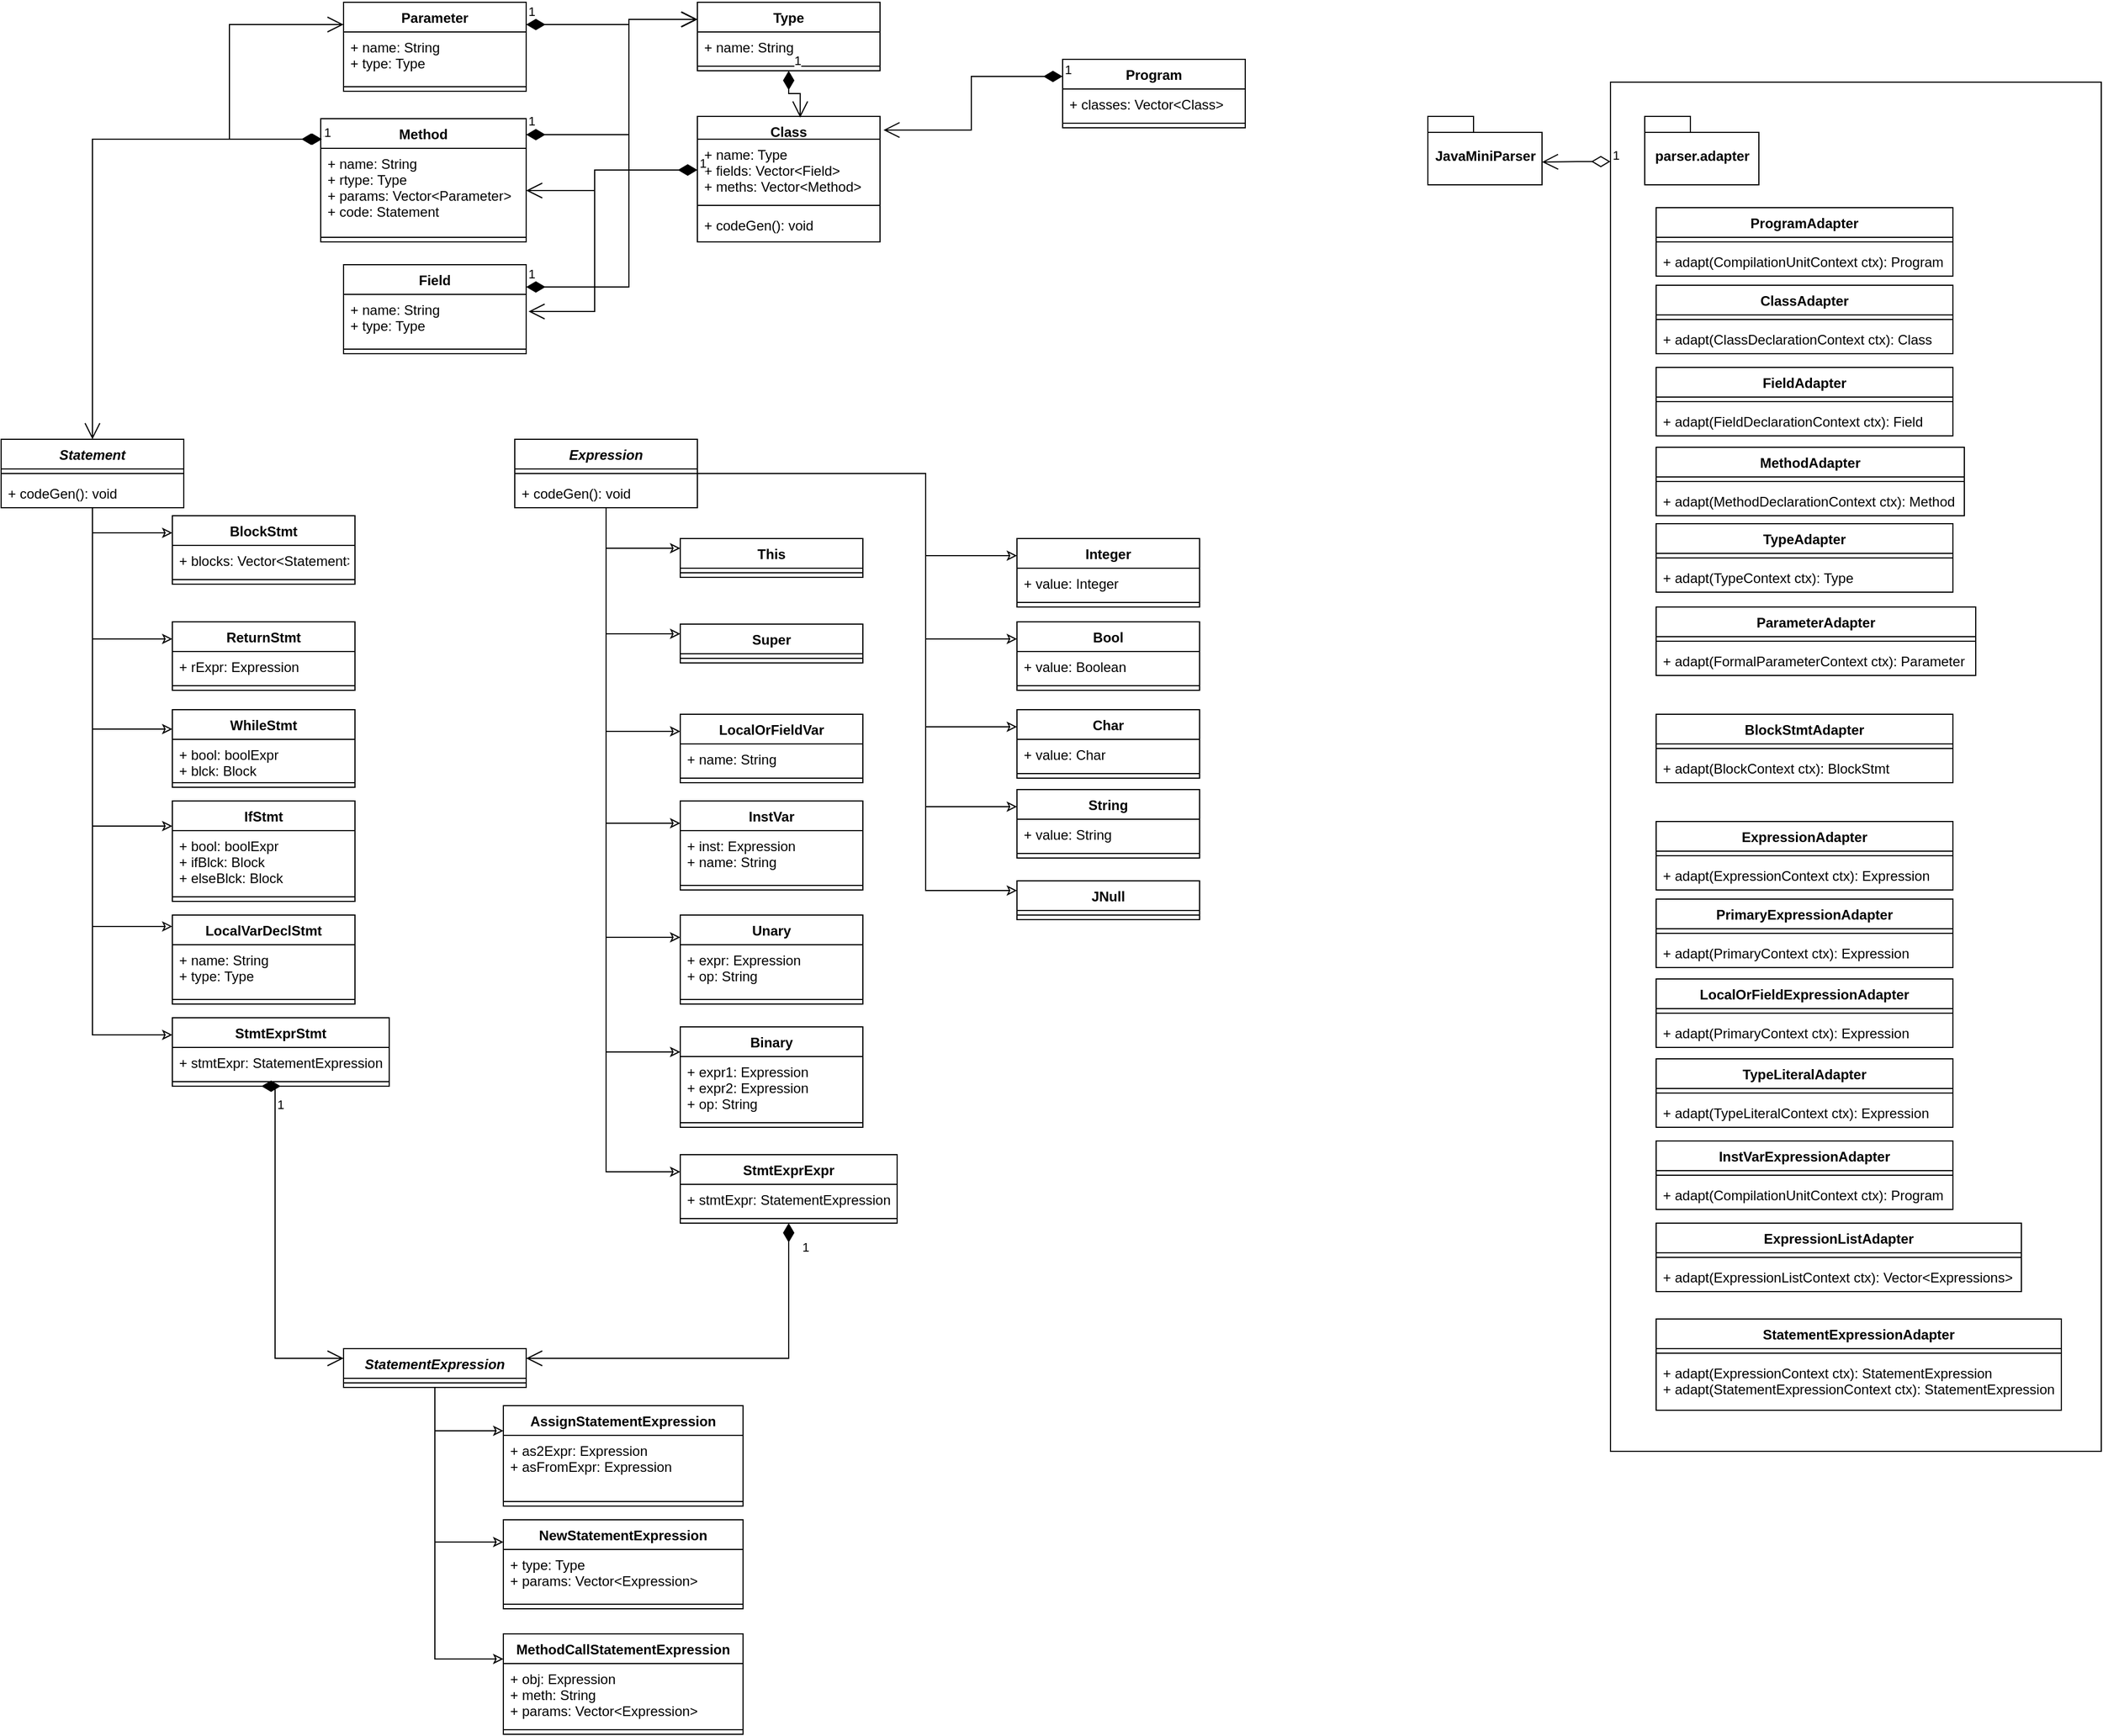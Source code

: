 <mxfile version="20.7.4" type="device"><diagram id="C5RBs43oDa-KdzZeNtuy" name="Page-1"><mxGraphModel dx="2049" dy="1206" grid="1" gridSize="10" guides="1" tooltips="1" connect="1" arrows="1" fold="1" page="1" pageScale="1" pageWidth="1654" pageHeight="2336" math="0" shadow="0"><root><mxCell id="WIyWlLk6GJQsqaUBKTNV-0"/><mxCell id="WIyWlLk6GJQsqaUBKTNV-1" parent="WIyWlLk6GJQsqaUBKTNV-0"/><mxCell id="Y8OMOmDXyRQ8DpYTq-QE-0" value="Class" style="swimlane;fontStyle=1;align=center;verticalAlign=top;childLayout=stackLayout;horizontal=1;startSize=20;horizontalStack=0;resizeParent=1;resizeParentMax=0;resizeLast=0;collapsible=1;marginBottom=0;" parent="WIyWlLk6GJQsqaUBKTNV-1" vertex="1"><mxGeometry x="640" y="210" width="160" height="110" as="geometry"><mxRectangle x="330" y="390" width="70" height="30" as="alternateBounds"/></mxGeometry></mxCell><mxCell id="Y8OMOmDXyRQ8DpYTq-QE-1" value="+ name: Type&#10;+ fields: Vector&lt;Field&gt;&#10;+ meths: Vector&lt;Method&gt;" style="text;strokeColor=none;fillColor=none;align=left;verticalAlign=top;spacingLeft=4;spacingRight=4;overflow=hidden;rotatable=0;points=[[0,0.5],[1,0.5]];portConstraint=eastwest;" parent="Y8OMOmDXyRQ8DpYTq-QE-0" vertex="1"><mxGeometry y="20" width="160" height="54" as="geometry"/></mxCell><mxCell id="Y8OMOmDXyRQ8DpYTq-QE-2" value="" style="line;strokeWidth=1;fillColor=none;align=left;verticalAlign=middle;spacingTop=-1;spacingLeft=3;spacingRight=3;rotatable=0;labelPosition=right;points=[];portConstraint=eastwest;strokeColor=inherit;" parent="Y8OMOmDXyRQ8DpYTq-QE-0" vertex="1"><mxGeometry y="74" width="160" height="8" as="geometry"/></mxCell><mxCell id="Y8OMOmDXyRQ8DpYTq-QE-3" value="+ codeGen(): void" style="text;strokeColor=none;fillColor=none;align=left;verticalAlign=top;spacingLeft=4;spacingRight=4;overflow=hidden;rotatable=0;points=[[0,0.5],[1,0.5]];portConstraint=eastwest;" parent="Y8OMOmDXyRQ8DpYTq-QE-0" vertex="1"><mxGeometry y="82" width="160" height="28" as="geometry"/></mxCell><mxCell id="Y8OMOmDXyRQ8DpYTq-QE-4" value="Field" style="swimlane;fontStyle=1;align=center;verticalAlign=top;childLayout=stackLayout;horizontal=1;startSize=26;horizontalStack=0;resizeParent=1;resizeParentMax=0;resizeLast=0;collapsible=1;marginBottom=0;" parent="WIyWlLk6GJQsqaUBKTNV-1" vertex="1"><mxGeometry x="330" y="340" width="160" height="78" as="geometry"/></mxCell><mxCell id="Y8OMOmDXyRQ8DpYTq-QE-5" value="+ name: String&#10;+ type: Type" style="text;strokeColor=none;fillColor=none;align=left;verticalAlign=top;spacingLeft=4;spacingRight=4;overflow=hidden;rotatable=0;points=[[0,0.5],[1,0.5]];portConstraint=eastwest;" parent="Y8OMOmDXyRQ8DpYTq-QE-4" vertex="1"><mxGeometry y="26" width="160" height="44" as="geometry"/></mxCell><mxCell id="Y8OMOmDXyRQ8DpYTq-QE-6" value="" style="line;strokeWidth=1;fillColor=none;align=left;verticalAlign=middle;spacingTop=-1;spacingLeft=3;spacingRight=3;rotatable=0;labelPosition=right;points=[];portConstraint=eastwest;strokeColor=inherit;" parent="Y8OMOmDXyRQ8DpYTq-QE-4" vertex="1"><mxGeometry y="70" width="160" height="8" as="geometry"/></mxCell><mxCell id="Y8OMOmDXyRQ8DpYTq-QE-8" value="Method" style="swimlane;fontStyle=1;align=center;verticalAlign=top;childLayout=stackLayout;horizontal=1;startSize=26;horizontalStack=0;resizeParent=1;resizeParentMax=0;resizeLast=0;collapsible=1;marginBottom=0;" parent="WIyWlLk6GJQsqaUBKTNV-1" vertex="1"><mxGeometry x="310" y="212" width="180" height="108" as="geometry"/></mxCell><mxCell id="Y8OMOmDXyRQ8DpYTq-QE-9" value="+ name: String&#10;+ rtype: Type&#10;+ params: Vector&lt;Parameter&gt;&#10;+ code: Statement" style="text;strokeColor=none;fillColor=none;align=left;verticalAlign=top;spacingLeft=4;spacingRight=4;overflow=hidden;rotatable=0;points=[[0,0.5],[1,0.5]];portConstraint=eastwest;" parent="Y8OMOmDXyRQ8DpYTq-QE-8" vertex="1"><mxGeometry y="26" width="180" height="74" as="geometry"/></mxCell><mxCell id="Y8OMOmDXyRQ8DpYTq-QE-10" value="" style="line;strokeWidth=1;fillColor=none;align=left;verticalAlign=middle;spacingTop=-1;spacingLeft=3;spacingRight=3;rotatable=0;labelPosition=right;points=[];portConstraint=eastwest;strokeColor=inherit;" parent="Y8OMOmDXyRQ8DpYTq-QE-8" vertex="1"><mxGeometry y="100" width="180" height="8" as="geometry"/></mxCell><mxCell id="Y8OMOmDXyRQ8DpYTq-QE-12" value="Type" style="swimlane;fontStyle=1;align=center;verticalAlign=top;childLayout=stackLayout;horizontal=1;startSize=26;horizontalStack=0;resizeParent=1;resizeParentMax=0;resizeLast=0;collapsible=1;marginBottom=0;" parent="WIyWlLk6GJQsqaUBKTNV-1" vertex="1"><mxGeometry x="640" y="110" width="160" height="60" as="geometry"/></mxCell><mxCell id="Y8OMOmDXyRQ8DpYTq-QE-13" value="+ name: String" style="text;strokeColor=none;fillColor=none;align=left;verticalAlign=top;spacingLeft=4;spacingRight=4;overflow=hidden;rotatable=0;points=[[0,0.5],[1,0.5]];portConstraint=eastwest;" parent="Y8OMOmDXyRQ8DpYTq-QE-12" vertex="1"><mxGeometry y="26" width="160" height="26" as="geometry"/></mxCell><mxCell id="Y8OMOmDXyRQ8DpYTq-QE-14" value="" style="line;strokeWidth=1;fillColor=none;align=left;verticalAlign=middle;spacingTop=-1;spacingLeft=3;spacingRight=3;rotatable=0;labelPosition=right;points=[];portConstraint=eastwest;strokeColor=inherit;" parent="Y8OMOmDXyRQ8DpYTq-QE-12" vertex="1"><mxGeometry y="52" width="160" height="8" as="geometry"/></mxCell><mxCell id="Y8OMOmDXyRQ8DpYTq-QE-126" style="edgeStyle=orthogonalEdgeStyle;rounded=0;orthogonalLoop=1;jettySize=auto;html=1;entryX=0;entryY=0.25;entryDx=0;entryDy=0;endFill=0;" parent="WIyWlLk6GJQsqaUBKTNV-1" source="Y8OMOmDXyRQ8DpYTq-QE-16" target="Y8OMOmDXyRQ8DpYTq-QE-57" edge="1"><mxGeometry relative="1" as="geometry"/></mxCell><mxCell id="Y8OMOmDXyRQ8DpYTq-QE-127" style="edgeStyle=orthogonalEdgeStyle;rounded=0;orthogonalLoop=1;jettySize=auto;html=1;entryX=0;entryY=0.25;entryDx=0;entryDy=0;endFill=0;" parent="WIyWlLk6GJQsqaUBKTNV-1" source="Y8OMOmDXyRQ8DpYTq-QE-16" target="Y8OMOmDXyRQ8DpYTq-QE-60" edge="1"><mxGeometry relative="1" as="geometry"/></mxCell><mxCell id="Y8OMOmDXyRQ8DpYTq-QE-128" style="edgeStyle=orthogonalEdgeStyle;rounded=0;orthogonalLoop=1;jettySize=auto;html=1;entryX=0;entryY=0.25;entryDx=0;entryDy=0;endFill=0;" parent="WIyWlLk6GJQsqaUBKTNV-1" source="Y8OMOmDXyRQ8DpYTq-QE-16" target="Y8OMOmDXyRQ8DpYTq-QE-63" edge="1"><mxGeometry relative="1" as="geometry"/></mxCell><mxCell id="Y8OMOmDXyRQ8DpYTq-QE-129" style="edgeStyle=orthogonalEdgeStyle;rounded=0;orthogonalLoop=1;jettySize=auto;html=1;entryX=0;entryY=0.25;entryDx=0;entryDy=0;endFill=0;" parent="WIyWlLk6GJQsqaUBKTNV-1" source="Y8OMOmDXyRQ8DpYTq-QE-16" target="Y8OMOmDXyRQ8DpYTq-QE-73" edge="1"><mxGeometry relative="1" as="geometry"/></mxCell><mxCell id="Y8OMOmDXyRQ8DpYTq-QE-131" style="edgeStyle=orthogonalEdgeStyle;rounded=0;orthogonalLoop=1;jettySize=auto;html=1;entryX=0;entryY=0.25;entryDx=0;entryDy=0;endFill=0;" parent="WIyWlLk6GJQsqaUBKTNV-1" source="Y8OMOmDXyRQ8DpYTq-QE-16" target="Y8OMOmDXyRQ8DpYTq-QE-76" edge="1"><mxGeometry relative="1" as="geometry"/></mxCell><mxCell id="Y8OMOmDXyRQ8DpYTq-QE-132" style="edgeStyle=orthogonalEdgeStyle;rounded=0;orthogonalLoop=1;jettySize=auto;html=1;entryX=0;entryY=0.25;entryDx=0;entryDy=0;endFill=0;" parent="WIyWlLk6GJQsqaUBKTNV-1" source="Y8OMOmDXyRQ8DpYTq-QE-16" target="Y8OMOmDXyRQ8DpYTq-QE-80" edge="1"><mxGeometry relative="1" as="geometry"/></mxCell><mxCell id="Y8OMOmDXyRQ8DpYTq-QE-133" style="edgeStyle=orthogonalEdgeStyle;rounded=0;orthogonalLoop=1;jettySize=auto;html=1;entryX=0;entryY=0.25;entryDx=0;entryDy=0;endFill=0;" parent="WIyWlLk6GJQsqaUBKTNV-1" source="Y8OMOmDXyRQ8DpYTq-QE-16" target="Y8OMOmDXyRQ8DpYTq-QE-107" edge="1"><mxGeometry relative="1" as="geometry"/></mxCell><mxCell id="qZVQOHELTFZFrgJzq4Zi-33" style="edgeStyle=orthogonalEdgeStyle;rounded=0;orthogonalLoop=1;jettySize=auto;html=1;entryX=0;entryY=0.25;entryDx=0;entryDy=0;endFill=0;" parent="WIyWlLk6GJQsqaUBKTNV-1" source="Y8OMOmDXyRQ8DpYTq-QE-16" target="qZVQOHELTFZFrgJzq4Zi-18" edge="1"><mxGeometry x="0.659" y="35" relative="1" as="geometry"><Array as="points"><mxPoint x="840" y="523"/><mxPoint x="840" y="595"/></Array><mxPoint as="offset"/></mxGeometry></mxCell><mxCell id="qZVQOHELTFZFrgJzq4Zi-34" style="edgeStyle=orthogonalEdgeStyle;rounded=0;orthogonalLoop=1;jettySize=auto;html=1;entryX=0;entryY=0.25;entryDx=0;entryDy=0;endFill=0;" parent="WIyWlLk6GJQsqaUBKTNV-1" source="Y8OMOmDXyRQ8DpYTq-QE-16" target="qZVQOHELTFZFrgJzq4Zi-21" edge="1"><mxGeometry relative="1" as="geometry"><Array as="points"><mxPoint x="840" y="523"/><mxPoint x="840" y="668"/></Array></mxGeometry></mxCell><mxCell id="qZVQOHELTFZFrgJzq4Zi-35" style="edgeStyle=orthogonalEdgeStyle;rounded=0;orthogonalLoop=1;jettySize=auto;html=1;entryX=0;entryY=0.25;entryDx=0;entryDy=0;endFill=0;" parent="WIyWlLk6GJQsqaUBKTNV-1" source="Y8OMOmDXyRQ8DpYTq-QE-16" target="qZVQOHELTFZFrgJzq4Zi-24" edge="1"><mxGeometry relative="1" as="geometry"><Array as="points"><mxPoint x="840" y="523"/><mxPoint x="840" y="745"/></Array></mxGeometry></mxCell><mxCell id="qZVQOHELTFZFrgJzq4Zi-36" style="edgeStyle=orthogonalEdgeStyle;rounded=0;orthogonalLoop=1;jettySize=auto;html=1;entryX=0;entryY=0.25;entryDx=0;entryDy=0;endFill=0;" parent="WIyWlLk6GJQsqaUBKTNV-1" source="Y8OMOmDXyRQ8DpYTq-QE-16" target="qZVQOHELTFZFrgJzq4Zi-27" edge="1"><mxGeometry relative="1" as="geometry"><Array as="points"><mxPoint x="840" y="523"/><mxPoint x="840" y="815"/></Array></mxGeometry></mxCell><mxCell id="qZVQOHELTFZFrgJzq4Zi-37" style="edgeStyle=orthogonalEdgeStyle;rounded=0;orthogonalLoop=1;jettySize=auto;html=1;entryX=0;entryY=0.25;entryDx=0;entryDy=0;endFill=0;" parent="WIyWlLk6GJQsqaUBKTNV-1" source="Y8OMOmDXyRQ8DpYTq-QE-16" target="qZVQOHELTFZFrgJzq4Zi-30" edge="1"><mxGeometry relative="1" as="geometry"><Array as="points"><mxPoint x="840" y="523"/><mxPoint x="840" y="889"/></Array></mxGeometry></mxCell><mxCell id="Y8OMOmDXyRQ8DpYTq-QE-16" value="Expression" style="swimlane;fontStyle=3;align=center;verticalAlign=top;childLayout=stackLayout;horizontal=1;startSize=26;horizontalStack=0;resizeParent=1;resizeParentMax=0;resizeLast=0;collapsible=1;marginBottom=0;" parent="WIyWlLk6GJQsqaUBKTNV-1" vertex="1"><mxGeometry x="480" y="493" width="160" height="60" as="geometry"/></mxCell><mxCell id="Y8OMOmDXyRQ8DpYTq-QE-18" value="" style="line;strokeWidth=1;fillColor=none;align=left;verticalAlign=middle;spacingTop=-1;spacingLeft=3;spacingRight=3;rotatable=0;labelPosition=right;points=[];portConstraint=eastwest;strokeColor=inherit;" parent="Y8OMOmDXyRQ8DpYTq-QE-16" vertex="1"><mxGeometry y="26" width="160" height="8" as="geometry"/></mxCell><mxCell id="Y8OMOmDXyRQ8DpYTq-QE-19" value="+ codeGen(): void" style="text;strokeColor=none;fillColor=none;align=left;verticalAlign=top;spacingLeft=4;spacingRight=4;overflow=hidden;rotatable=0;points=[[0,0.5],[1,0.5]];portConstraint=eastwest;fontStyle=0" parent="Y8OMOmDXyRQ8DpYTq-QE-16" vertex="1"><mxGeometry y="34" width="160" height="26" as="geometry"/></mxCell><mxCell id="Y8OMOmDXyRQ8DpYTq-QE-118" style="edgeStyle=orthogonalEdgeStyle;rounded=0;orthogonalLoop=1;jettySize=auto;html=1;entryX=0;entryY=0.25;entryDx=0;entryDy=0;endFill=0;" parent="WIyWlLk6GJQsqaUBKTNV-1" source="Y8OMOmDXyRQ8DpYTq-QE-20" target="Y8OMOmDXyRQ8DpYTq-QE-28" edge="1"><mxGeometry relative="1" as="geometry"/></mxCell><mxCell id="Y8OMOmDXyRQ8DpYTq-QE-119" style="edgeStyle=orthogonalEdgeStyle;rounded=0;orthogonalLoop=1;jettySize=auto;html=1;entryX=0;entryY=0.25;entryDx=0;entryDy=0;endFill=0;" parent="WIyWlLk6GJQsqaUBKTNV-1" source="Y8OMOmDXyRQ8DpYTq-QE-20" target="Y8OMOmDXyRQ8DpYTq-QE-32" edge="1"><mxGeometry relative="1" as="geometry"/></mxCell><mxCell id="Y8OMOmDXyRQ8DpYTq-QE-120" style="edgeStyle=orthogonalEdgeStyle;rounded=0;orthogonalLoop=1;jettySize=auto;html=1;entryX=0;entryY=0.25;entryDx=0;entryDy=0;endFill=0;" parent="WIyWlLk6GJQsqaUBKTNV-1" source="Y8OMOmDXyRQ8DpYTq-QE-20" target="Y8OMOmDXyRQ8DpYTq-QE-36" edge="1"><mxGeometry relative="1" as="geometry"/></mxCell><mxCell id="Y8OMOmDXyRQ8DpYTq-QE-121" style="edgeStyle=orthogonalEdgeStyle;rounded=0;orthogonalLoop=1;jettySize=auto;html=1;entryX=0;entryY=0.25;entryDx=0;entryDy=0;endFill=0;" parent="WIyWlLk6GJQsqaUBKTNV-1" source="Y8OMOmDXyRQ8DpYTq-QE-20" target="Y8OMOmDXyRQ8DpYTq-QE-40" edge="1"><mxGeometry relative="1" as="geometry"/></mxCell><mxCell id="Y8OMOmDXyRQ8DpYTq-QE-124" style="edgeStyle=orthogonalEdgeStyle;rounded=0;orthogonalLoop=1;jettySize=auto;html=1;entryX=0;entryY=0.128;entryDx=0;entryDy=0;entryPerimeter=0;endFill=0;" parent="WIyWlLk6GJQsqaUBKTNV-1" source="Y8OMOmDXyRQ8DpYTq-QE-20" target="Y8OMOmDXyRQ8DpYTq-QE-44" edge="1"><mxGeometry relative="1" as="geometry"/></mxCell><mxCell id="Y8OMOmDXyRQ8DpYTq-QE-125" style="edgeStyle=orthogonalEdgeStyle;rounded=0;orthogonalLoop=1;jettySize=auto;html=1;entryX=0;entryY=0.25;entryDx=0;entryDy=0;endFill=0;" parent="WIyWlLk6GJQsqaUBKTNV-1" source="Y8OMOmDXyRQ8DpYTq-QE-20" target="Y8OMOmDXyRQ8DpYTq-QE-48" edge="1"><mxGeometry relative="1" as="geometry"/></mxCell><mxCell id="Y8OMOmDXyRQ8DpYTq-QE-20" value="Statement" style="swimlane;fontStyle=3;align=center;verticalAlign=top;childLayout=stackLayout;horizontal=1;startSize=26;horizontalStack=0;resizeParent=1;resizeParentMax=0;resizeLast=0;collapsible=1;marginBottom=0;" parent="WIyWlLk6GJQsqaUBKTNV-1" vertex="1"><mxGeometry x="30" y="493" width="160" height="60" as="geometry"/></mxCell><mxCell id="Y8OMOmDXyRQ8DpYTq-QE-22" value="" style="line;strokeWidth=1;fillColor=none;align=left;verticalAlign=middle;spacingTop=-1;spacingLeft=3;spacingRight=3;rotatable=0;labelPosition=right;points=[];portConstraint=eastwest;strokeColor=inherit;" parent="Y8OMOmDXyRQ8DpYTq-QE-20" vertex="1"><mxGeometry y="26" width="160" height="8" as="geometry"/></mxCell><mxCell id="Y8OMOmDXyRQ8DpYTq-QE-23" value="+ codeGen(): void" style="text;strokeColor=none;fillColor=none;align=left;verticalAlign=top;spacingLeft=4;spacingRight=4;overflow=hidden;rotatable=0;points=[[0,0.5],[1,0.5]];portConstraint=eastwest;fontStyle=0" parent="Y8OMOmDXyRQ8DpYTq-QE-20" vertex="1"><mxGeometry y="34" width="160" height="26" as="geometry"/></mxCell><mxCell id="Y8OMOmDXyRQ8DpYTq-QE-28" value="BlockStmt" style="swimlane;fontStyle=1;align=center;verticalAlign=top;childLayout=stackLayout;horizontal=1;startSize=26;horizontalStack=0;resizeParent=1;resizeParentMax=0;resizeLast=0;collapsible=1;marginBottom=0;" parent="WIyWlLk6GJQsqaUBKTNV-1" vertex="1"><mxGeometry x="180" y="560" width="160" height="60" as="geometry"/></mxCell><mxCell id="Y8OMOmDXyRQ8DpYTq-QE-29" value="+ blocks: Vector&lt;Statement&gt;" style="text;strokeColor=none;fillColor=none;align=left;verticalAlign=top;spacingLeft=4;spacingRight=4;overflow=hidden;rotatable=0;points=[[0,0.5],[1,0.5]];portConstraint=eastwest;" parent="Y8OMOmDXyRQ8DpYTq-QE-28" vertex="1"><mxGeometry y="26" width="160" height="26" as="geometry"/></mxCell><mxCell id="Y8OMOmDXyRQ8DpYTq-QE-30" value="" style="line;strokeWidth=1;fillColor=none;align=left;verticalAlign=middle;spacingTop=-1;spacingLeft=3;spacingRight=3;rotatable=0;labelPosition=right;points=[];portConstraint=eastwest;strokeColor=inherit;" parent="Y8OMOmDXyRQ8DpYTq-QE-28" vertex="1"><mxGeometry y="52" width="160" height="8" as="geometry"/></mxCell><mxCell id="Y8OMOmDXyRQ8DpYTq-QE-32" value="ReturnStmt" style="swimlane;fontStyle=1;align=center;verticalAlign=top;childLayout=stackLayout;horizontal=1;startSize=26;horizontalStack=0;resizeParent=1;resizeParentMax=0;resizeLast=0;collapsible=1;marginBottom=0;" parent="WIyWlLk6GJQsqaUBKTNV-1" vertex="1"><mxGeometry x="180" y="653" width="160" height="60" as="geometry"/></mxCell><mxCell id="Y8OMOmDXyRQ8DpYTq-QE-33" value="+ rExpr: Expression" style="text;strokeColor=none;fillColor=none;align=left;verticalAlign=top;spacingLeft=4;spacingRight=4;overflow=hidden;rotatable=0;points=[[0,0.5],[1,0.5]];portConstraint=eastwest;" parent="Y8OMOmDXyRQ8DpYTq-QE-32" vertex="1"><mxGeometry y="26" width="160" height="26" as="geometry"/></mxCell><mxCell id="Y8OMOmDXyRQ8DpYTq-QE-34" value="" style="line;strokeWidth=1;fillColor=none;align=left;verticalAlign=middle;spacingTop=-1;spacingLeft=3;spacingRight=3;rotatable=0;labelPosition=right;points=[];portConstraint=eastwest;strokeColor=inherit;" parent="Y8OMOmDXyRQ8DpYTq-QE-32" vertex="1"><mxGeometry y="52" width="160" height="8" as="geometry"/></mxCell><mxCell id="Y8OMOmDXyRQ8DpYTq-QE-36" value="WhileStmt" style="swimlane;fontStyle=1;align=center;verticalAlign=top;childLayout=stackLayout;horizontal=1;startSize=26;horizontalStack=0;resizeParent=1;resizeParentMax=0;resizeLast=0;collapsible=1;marginBottom=0;" parent="WIyWlLk6GJQsqaUBKTNV-1" vertex="1"><mxGeometry x="180" y="730" width="160" height="68" as="geometry"/></mxCell><mxCell id="Y8OMOmDXyRQ8DpYTq-QE-37" value="+ bool: boolExpr&#10;+ blck: Block" style="text;strokeColor=none;fillColor=none;align=left;verticalAlign=top;spacingLeft=4;spacingRight=4;overflow=hidden;rotatable=0;points=[[0,0.5],[1,0.5]];portConstraint=eastwest;" parent="Y8OMOmDXyRQ8DpYTq-QE-36" vertex="1"><mxGeometry y="26" width="160" height="34" as="geometry"/></mxCell><mxCell id="Y8OMOmDXyRQ8DpYTq-QE-38" value="" style="line;strokeWidth=1;fillColor=none;align=left;verticalAlign=middle;spacingTop=-1;spacingLeft=3;spacingRight=3;rotatable=0;labelPosition=right;points=[];portConstraint=eastwest;strokeColor=inherit;" parent="Y8OMOmDXyRQ8DpYTq-QE-36" vertex="1"><mxGeometry y="60" width="160" height="8" as="geometry"/></mxCell><mxCell id="Y8OMOmDXyRQ8DpYTq-QE-40" value="IfStmt" style="swimlane;fontStyle=1;align=center;verticalAlign=top;childLayout=stackLayout;horizontal=1;startSize=26;horizontalStack=0;resizeParent=1;resizeParentMax=0;resizeLast=0;collapsible=1;marginBottom=0;" parent="WIyWlLk6GJQsqaUBKTNV-1" vertex="1"><mxGeometry x="180" y="810" width="160" height="88" as="geometry"/></mxCell><mxCell id="Y8OMOmDXyRQ8DpYTq-QE-41" value="+ bool: boolExpr&#10;+ ifBlck: Block&#10;+ elseBlck: Block" style="text;strokeColor=none;fillColor=none;align=left;verticalAlign=top;spacingLeft=4;spacingRight=4;overflow=hidden;rotatable=0;points=[[0,0.5],[1,0.5]];portConstraint=eastwest;" parent="Y8OMOmDXyRQ8DpYTq-QE-40" vertex="1"><mxGeometry y="26" width="160" height="54" as="geometry"/></mxCell><mxCell id="Y8OMOmDXyRQ8DpYTq-QE-42" value="" style="line;strokeWidth=1;fillColor=none;align=left;verticalAlign=middle;spacingTop=-1;spacingLeft=3;spacingRight=3;rotatable=0;labelPosition=right;points=[];portConstraint=eastwest;strokeColor=inherit;" parent="Y8OMOmDXyRQ8DpYTq-QE-40" vertex="1"><mxGeometry y="80" width="160" height="8" as="geometry"/></mxCell><mxCell id="Y8OMOmDXyRQ8DpYTq-QE-44" value="LocalVarDeclStmt" style="swimlane;fontStyle=1;align=center;verticalAlign=top;childLayout=stackLayout;horizontal=1;startSize=26;horizontalStack=0;resizeParent=1;resizeParentMax=0;resizeLast=0;collapsible=1;marginBottom=0;" parent="WIyWlLk6GJQsqaUBKTNV-1" vertex="1"><mxGeometry x="180" y="910" width="160" height="78" as="geometry"/></mxCell><mxCell id="Y8OMOmDXyRQ8DpYTq-QE-45" value="+ name: String&#10;+ type: Type" style="text;strokeColor=none;fillColor=none;align=left;verticalAlign=top;spacingLeft=4;spacingRight=4;overflow=hidden;rotatable=0;points=[[0,0.5],[1,0.5]];portConstraint=eastwest;" parent="Y8OMOmDXyRQ8DpYTq-QE-44" vertex="1"><mxGeometry y="26" width="160" height="44" as="geometry"/></mxCell><mxCell id="Y8OMOmDXyRQ8DpYTq-QE-46" value="" style="line;strokeWidth=1;fillColor=none;align=left;verticalAlign=middle;spacingTop=-1;spacingLeft=3;spacingRight=3;rotatable=0;labelPosition=right;points=[];portConstraint=eastwest;strokeColor=inherit;" parent="Y8OMOmDXyRQ8DpYTq-QE-44" vertex="1"><mxGeometry y="70" width="160" height="8" as="geometry"/></mxCell><mxCell id="Y8OMOmDXyRQ8DpYTq-QE-48" value="StmtExprStmt" style="swimlane;fontStyle=1;align=center;verticalAlign=top;childLayout=stackLayout;horizontal=1;startSize=26;horizontalStack=0;resizeParent=1;resizeParentMax=0;resizeLast=0;collapsible=1;marginBottom=0;" parent="WIyWlLk6GJQsqaUBKTNV-1" vertex="1"><mxGeometry x="180" y="1000" width="190" height="60" as="geometry"/></mxCell><mxCell id="Y8OMOmDXyRQ8DpYTq-QE-49" value="+ stmtExpr: StatementExpression" style="text;strokeColor=none;fillColor=none;align=left;verticalAlign=top;spacingLeft=4;spacingRight=4;overflow=hidden;rotatable=0;points=[[0,0.5],[1,0.5]];portConstraint=eastwest;" parent="Y8OMOmDXyRQ8DpYTq-QE-48" vertex="1"><mxGeometry y="26" width="190" height="26" as="geometry"/></mxCell><mxCell id="Y8OMOmDXyRQ8DpYTq-QE-50" value="" style="line;strokeWidth=1;fillColor=none;align=left;verticalAlign=middle;spacingTop=-1;spacingLeft=3;spacingRight=3;rotatable=0;labelPosition=right;points=[];portConstraint=eastwest;strokeColor=inherit;" parent="Y8OMOmDXyRQ8DpYTq-QE-48" vertex="1"><mxGeometry y="52" width="190" height="8" as="geometry"/></mxCell><mxCell id="Y8OMOmDXyRQ8DpYTq-QE-57" value="This" style="swimlane;fontStyle=1;align=center;verticalAlign=top;childLayout=stackLayout;horizontal=1;startSize=26;horizontalStack=0;resizeParent=1;resizeParentMax=0;resizeLast=0;collapsible=1;marginBottom=0;" parent="WIyWlLk6GJQsqaUBKTNV-1" vertex="1"><mxGeometry x="625" y="580" width="160" height="34" as="geometry"/></mxCell><mxCell id="Y8OMOmDXyRQ8DpYTq-QE-59" value="" style="line;strokeWidth=1;fillColor=none;align=left;verticalAlign=middle;spacingTop=-1;spacingLeft=3;spacingRight=3;rotatable=0;labelPosition=right;points=[];portConstraint=eastwest;strokeColor=inherit;" parent="Y8OMOmDXyRQ8DpYTq-QE-57" vertex="1"><mxGeometry y="26" width="160" height="8" as="geometry"/></mxCell><mxCell id="Y8OMOmDXyRQ8DpYTq-QE-60" value="Super" style="swimlane;fontStyle=1;align=center;verticalAlign=top;childLayout=stackLayout;horizontal=1;startSize=26;horizontalStack=0;resizeParent=1;resizeParentMax=0;resizeLast=0;collapsible=1;marginBottom=0;" parent="WIyWlLk6GJQsqaUBKTNV-1" vertex="1"><mxGeometry x="625" y="655" width="160" height="34" as="geometry"/></mxCell><mxCell id="Y8OMOmDXyRQ8DpYTq-QE-62" value="" style="line;strokeWidth=1;fillColor=none;align=left;verticalAlign=middle;spacingTop=-1;spacingLeft=3;spacingRight=3;rotatable=0;labelPosition=right;points=[];portConstraint=eastwest;strokeColor=inherit;" parent="Y8OMOmDXyRQ8DpYTq-QE-60" vertex="1"><mxGeometry y="26" width="160" height="8" as="geometry"/></mxCell><mxCell id="Y8OMOmDXyRQ8DpYTq-QE-63" value="LocalOrFieldVar" style="swimlane;fontStyle=1;align=center;verticalAlign=top;childLayout=stackLayout;horizontal=1;startSize=26;horizontalStack=0;resizeParent=1;resizeParentMax=0;resizeLast=0;collapsible=1;marginBottom=0;" parent="WIyWlLk6GJQsqaUBKTNV-1" vertex="1"><mxGeometry x="625" y="734" width="160" height="60" as="geometry"/></mxCell><mxCell id="Y8OMOmDXyRQ8DpYTq-QE-64" value="+ name: String" style="text;strokeColor=none;fillColor=none;align=left;verticalAlign=top;spacingLeft=4;spacingRight=4;overflow=hidden;rotatable=0;points=[[0,0.5],[1,0.5]];portConstraint=eastwest;" parent="Y8OMOmDXyRQ8DpYTq-QE-63" vertex="1"><mxGeometry y="26" width="160" height="26" as="geometry"/></mxCell><mxCell id="Y8OMOmDXyRQ8DpYTq-QE-65" value="" style="line;strokeWidth=1;fillColor=none;align=left;verticalAlign=middle;spacingTop=-1;spacingLeft=3;spacingRight=3;rotatable=0;labelPosition=right;points=[];portConstraint=eastwest;strokeColor=inherit;" parent="Y8OMOmDXyRQ8DpYTq-QE-63" vertex="1"><mxGeometry y="52" width="160" height="8" as="geometry"/></mxCell><mxCell id="Y8OMOmDXyRQ8DpYTq-QE-73" value="InstVar" style="swimlane;fontStyle=1;align=center;verticalAlign=top;childLayout=stackLayout;horizontal=1;startSize=26;horizontalStack=0;resizeParent=1;resizeParentMax=0;resizeLast=0;collapsible=1;marginBottom=0;" parent="WIyWlLk6GJQsqaUBKTNV-1" vertex="1"><mxGeometry x="625" y="810" width="160" height="78" as="geometry"/></mxCell><mxCell id="Y8OMOmDXyRQ8DpYTq-QE-74" value="+ inst: Expression&#10;+ name: String" style="text;strokeColor=none;fillColor=none;align=left;verticalAlign=top;spacingLeft=4;spacingRight=4;overflow=hidden;rotatable=0;points=[[0,0.5],[1,0.5]];portConstraint=eastwest;" parent="Y8OMOmDXyRQ8DpYTq-QE-73" vertex="1"><mxGeometry y="26" width="160" height="44" as="geometry"/></mxCell><mxCell id="Y8OMOmDXyRQ8DpYTq-QE-75" value="" style="line;strokeWidth=1;fillColor=none;align=left;verticalAlign=middle;spacingTop=-1;spacingLeft=3;spacingRight=3;rotatable=0;labelPosition=right;points=[];portConstraint=eastwest;strokeColor=inherit;" parent="Y8OMOmDXyRQ8DpYTq-QE-73" vertex="1"><mxGeometry y="70" width="160" height="8" as="geometry"/></mxCell><mxCell id="Y8OMOmDXyRQ8DpYTq-QE-76" value="Unary" style="swimlane;fontStyle=1;align=center;verticalAlign=top;childLayout=stackLayout;horizontal=1;startSize=26;horizontalStack=0;resizeParent=1;resizeParentMax=0;resizeLast=0;collapsible=1;marginBottom=0;" parent="WIyWlLk6GJQsqaUBKTNV-1" vertex="1"><mxGeometry x="625" y="910" width="160" height="78" as="geometry"/></mxCell><mxCell id="Y8OMOmDXyRQ8DpYTq-QE-77" value="+ expr: Expression&#10;+ op: String" style="text;strokeColor=none;fillColor=none;align=left;verticalAlign=top;spacingLeft=4;spacingRight=4;overflow=hidden;rotatable=0;points=[[0,0.5],[1,0.5]];portConstraint=eastwest;" parent="Y8OMOmDXyRQ8DpYTq-QE-76" vertex="1"><mxGeometry y="26" width="160" height="44" as="geometry"/></mxCell><mxCell id="Y8OMOmDXyRQ8DpYTq-QE-78" value="" style="line;strokeWidth=1;fillColor=none;align=left;verticalAlign=middle;spacingTop=-1;spacingLeft=3;spacingRight=3;rotatable=0;labelPosition=right;points=[];portConstraint=eastwest;strokeColor=inherit;" parent="Y8OMOmDXyRQ8DpYTq-QE-76" vertex="1"><mxGeometry y="70" width="160" height="8" as="geometry"/></mxCell><mxCell id="Y8OMOmDXyRQ8DpYTq-QE-80" value="Binary" style="swimlane;fontStyle=1;align=center;verticalAlign=top;childLayout=stackLayout;horizontal=1;startSize=26;horizontalStack=0;resizeParent=1;resizeParentMax=0;resizeLast=0;collapsible=1;marginBottom=0;" parent="WIyWlLk6GJQsqaUBKTNV-1" vertex="1"><mxGeometry x="625" y="1008" width="160" height="88" as="geometry"/></mxCell><mxCell id="Y8OMOmDXyRQ8DpYTq-QE-81" value="+ expr1: Expression&#10;+ expr2: Expression&#10;+ op: String" style="text;strokeColor=none;fillColor=none;align=left;verticalAlign=top;spacingLeft=4;spacingRight=4;overflow=hidden;rotatable=0;points=[[0,0.5],[1,0.5]];portConstraint=eastwest;" parent="Y8OMOmDXyRQ8DpYTq-QE-80" vertex="1"><mxGeometry y="26" width="160" height="54" as="geometry"/></mxCell><mxCell id="Y8OMOmDXyRQ8DpYTq-QE-82" value="" style="line;strokeWidth=1;fillColor=none;align=left;verticalAlign=middle;spacingTop=-1;spacingLeft=3;spacingRight=3;rotatable=0;labelPosition=right;points=[];portConstraint=eastwest;strokeColor=inherit;" parent="Y8OMOmDXyRQ8DpYTq-QE-80" vertex="1"><mxGeometry y="80" width="160" height="8" as="geometry"/></mxCell><mxCell id="Y8OMOmDXyRQ8DpYTq-QE-137" style="edgeStyle=orthogonalEdgeStyle;rounded=0;orthogonalLoop=1;jettySize=auto;html=1;entryX=0;entryY=0.25;entryDx=0;entryDy=0;endFill=0;" parent="WIyWlLk6GJQsqaUBKTNV-1" source="Y8OMOmDXyRQ8DpYTq-QE-86" target="Y8OMOmDXyRQ8DpYTq-QE-98" edge="1"><mxGeometry relative="1" as="geometry"/></mxCell><mxCell id="Y8OMOmDXyRQ8DpYTq-QE-138" style="edgeStyle=orthogonalEdgeStyle;rounded=0;orthogonalLoop=1;jettySize=auto;html=1;entryX=0;entryY=0.25;entryDx=0;entryDy=0;endFill=0;" parent="WIyWlLk6GJQsqaUBKTNV-1" source="Y8OMOmDXyRQ8DpYTq-QE-86" target="Y8OMOmDXyRQ8DpYTq-QE-101" edge="1"><mxGeometry relative="1" as="geometry"/></mxCell><mxCell id="Y8OMOmDXyRQ8DpYTq-QE-139" style="edgeStyle=orthogonalEdgeStyle;rounded=0;orthogonalLoop=1;jettySize=auto;html=1;entryX=0;entryY=0.25;entryDx=0;entryDy=0;endFill=0;" parent="WIyWlLk6GJQsqaUBKTNV-1" source="Y8OMOmDXyRQ8DpYTq-QE-86" target="Y8OMOmDXyRQ8DpYTq-QE-104" edge="1"><mxGeometry relative="1" as="geometry"/></mxCell><mxCell id="Y8OMOmDXyRQ8DpYTq-QE-86" value="StatementExpression" style="swimlane;fontStyle=3;align=center;verticalAlign=top;childLayout=stackLayout;horizontal=1;startSize=26;horizontalStack=0;resizeParent=1;resizeParentMax=0;resizeLast=0;collapsible=1;marginBottom=0;" parent="WIyWlLk6GJQsqaUBKTNV-1" vertex="1"><mxGeometry x="330" y="1290" width="160" height="34" as="geometry"/></mxCell><mxCell id="Y8OMOmDXyRQ8DpYTq-QE-87" value="" style="line;strokeWidth=1;fillColor=none;align=left;verticalAlign=middle;spacingTop=-1;spacingLeft=3;spacingRight=3;rotatable=0;labelPosition=right;points=[];portConstraint=eastwest;strokeColor=inherit;" parent="Y8OMOmDXyRQ8DpYTq-QE-86" vertex="1"><mxGeometry y="26" width="160" height="8" as="geometry"/></mxCell><mxCell id="Y8OMOmDXyRQ8DpYTq-QE-98" value="AssignStatementExpression" style="swimlane;fontStyle=1;align=center;verticalAlign=top;childLayout=stackLayout;horizontal=1;startSize=26;horizontalStack=0;resizeParent=1;resizeParentMax=0;resizeLast=0;collapsible=1;marginBottom=0;" parent="WIyWlLk6GJQsqaUBKTNV-1" vertex="1"><mxGeometry x="470" y="1340" width="210" height="88" as="geometry"/></mxCell><mxCell id="Y8OMOmDXyRQ8DpYTq-QE-99" value="+ as2Expr: Expression&#10;+ asFromExpr: Expression" style="text;strokeColor=none;fillColor=none;align=left;verticalAlign=top;spacingLeft=4;spacingRight=4;overflow=hidden;rotatable=0;points=[[0,0.5],[1,0.5]];portConstraint=eastwest;" parent="Y8OMOmDXyRQ8DpYTq-QE-98" vertex="1"><mxGeometry y="26" width="210" height="54" as="geometry"/></mxCell><mxCell id="Y8OMOmDXyRQ8DpYTq-QE-100" value="" style="line;strokeWidth=1;fillColor=none;align=left;verticalAlign=middle;spacingTop=-1;spacingLeft=3;spacingRight=3;rotatable=0;labelPosition=right;points=[];portConstraint=eastwest;strokeColor=inherit;" parent="Y8OMOmDXyRQ8DpYTq-QE-98" vertex="1"><mxGeometry y="80" width="210" height="8" as="geometry"/></mxCell><mxCell id="Y8OMOmDXyRQ8DpYTq-QE-101" value="NewStatementExpression" style="swimlane;fontStyle=1;align=center;verticalAlign=top;childLayout=stackLayout;horizontal=1;startSize=26;horizontalStack=0;resizeParent=1;resizeParentMax=0;resizeLast=0;collapsible=1;marginBottom=0;" parent="WIyWlLk6GJQsqaUBKTNV-1" vertex="1"><mxGeometry x="470" y="1440" width="210" height="78" as="geometry"/></mxCell><mxCell id="Y8OMOmDXyRQ8DpYTq-QE-102" value="+ type: Type&#10;+ params: Vector&lt;Expression&gt;" style="text;strokeColor=none;fillColor=none;align=left;verticalAlign=top;spacingLeft=4;spacingRight=4;overflow=hidden;rotatable=0;points=[[0,0.5],[1,0.5]];portConstraint=eastwest;" parent="Y8OMOmDXyRQ8DpYTq-QE-101" vertex="1"><mxGeometry y="26" width="210" height="44" as="geometry"/></mxCell><mxCell id="Y8OMOmDXyRQ8DpYTq-QE-103" value="" style="line;strokeWidth=1;fillColor=none;align=left;verticalAlign=middle;spacingTop=-1;spacingLeft=3;spacingRight=3;rotatable=0;labelPosition=right;points=[];portConstraint=eastwest;strokeColor=inherit;" parent="Y8OMOmDXyRQ8DpYTq-QE-101" vertex="1"><mxGeometry y="70" width="210" height="8" as="geometry"/></mxCell><mxCell id="Y8OMOmDXyRQ8DpYTq-QE-104" value="MethodCallStatementExpression" style="swimlane;fontStyle=1;align=center;verticalAlign=top;childLayout=stackLayout;horizontal=1;startSize=26;horizontalStack=0;resizeParent=1;resizeParentMax=0;resizeLast=0;collapsible=1;marginBottom=0;" parent="WIyWlLk6GJQsqaUBKTNV-1" vertex="1"><mxGeometry x="470" y="1540" width="210" height="88" as="geometry"/></mxCell><mxCell id="Y8OMOmDXyRQ8DpYTq-QE-105" value="+ obj: Expression&#10;+ meth: String&#10;+ params: Vector&lt;Expression&gt;" style="text;strokeColor=none;fillColor=none;align=left;verticalAlign=top;spacingLeft=4;spacingRight=4;overflow=hidden;rotatable=0;points=[[0,0.5],[1,0.5]];portConstraint=eastwest;" parent="Y8OMOmDXyRQ8DpYTq-QE-104" vertex="1"><mxGeometry y="26" width="210" height="54" as="geometry"/></mxCell><mxCell id="Y8OMOmDXyRQ8DpYTq-QE-106" value="" style="line;strokeWidth=1;fillColor=none;align=left;verticalAlign=middle;spacingTop=-1;spacingLeft=3;spacingRight=3;rotatable=0;labelPosition=right;points=[];portConstraint=eastwest;strokeColor=inherit;" parent="Y8OMOmDXyRQ8DpYTq-QE-104" vertex="1"><mxGeometry y="80" width="210" height="8" as="geometry"/></mxCell><mxCell id="Y8OMOmDXyRQ8DpYTq-QE-107" value="StmtExprExpr" style="swimlane;fontStyle=1;align=center;verticalAlign=top;childLayout=stackLayout;horizontal=1;startSize=26;horizontalStack=0;resizeParent=1;resizeParentMax=0;resizeLast=0;collapsible=1;marginBottom=0;" parent="WIyWlLk6GJQsqaUBKTNV-1" vertex="1"><mxGeometry x="625" y="1120" width="190" height="60" as="geometry"/></mxCell><mxCell id="Y8OMOmDXyRQ8DpYTq-QE-108" value="+ stmtExpr: StatementExpression" style="text;strokeColor=none;fillColor=none;align=left;verticalAlign=top;spacingLeft=4;spacingRight=4;overflow=hidden;rotatable=0;points=[[0,0.5],[1,0.5]];portConstraint=eastwest;" parent="Y8OMOmDXyRQ8DpYTq-QE-107" vertex="1"><mxGeometry y="26" width="190" height="26" as="geometry"/></mxCell><mxCell id="Y8OMOmDXyRQ8DpYTq-QE-109" value="" style="line;strokeWidth=1;fillColor=none;align=left;verticalAlign=middle;spacingTop=-1;spacingLeft=3;spacingRight=3;rotatable=0;labelPosition=right;points=[];portConstraint=eastwest;strokeColor=inherit;" parent="Y8OMOmDXyRQ8DpYTq-QE-107" vertex="1"><mxGeometry y="52" width="190" height="8" as="geometry"/></mxCell><mxCell id="Y8OMOmDXyRQ8DpYTq-QE-110" value="Parameter" style="swimlane;fontStyle=1;align=center;verticalAlign=top;childLayout=stackLayout;horizontal=1;startSize=26;horizontalStack=0;resizeParent=1;resizeParentMax=0;resizeLast=0;collapsible=1;marginBottom=0;" parent="WIyWlLk6GJQsqaUBKTNV-1" vertex="1"><mxGeometry x="330" y="110" width="160" height="78" as="geometry"/></mxCell><mxCell id="Y8OMOmDXyRQ8DpYTq-QE-111" value="+ name: String&#10;+ type: Type" style="text;strokeColor=none;fillColor=none;align=left;verticalAlign=top;spacingLeft=4;spacingRight=4;overflow=hidden;rotatable=0;points=[[0,0.5],[1,0.5]];portConstraint=eastwest;" parent="Y8OMOmDXyRQ8DpYTq-QE-110" vertex="1"><mxGeometry y="26" width="160" height="44" as="geometry"/></mxCell><mxCell id="Y8OMOmDXyRQ8DpYTq-QE-112" value="" style="line;strokeWidth=1;fillColor=none;align=left;verticalAlign=middle;spacingTop=-1;spacingLeft=3;spacingRight=3;rotatable=0;labelPosition=right;points=[];portConstraint=eastwest;strokeColor=inherit;" parent="Y8OMOmDXyRQ8DpYTq-QE-110" vertex="1"><mxGeometry y="70" width="160" height="8" as="geometry"/></mxCell><mxCell id="Y8OMOmDXyRQ8DpYTq-QE-155" value="1" style="endArrow=open;html=1;endSize=12;startArrow=diamondThin;startSize=14;startFill=1;edgeStyle=orthogonalEdgeStyle;align=left;verticalAlign=bottom;rounded=0;exitX=0.5;exitY=1;exitDx=0;exitDy=0;entryX=1;entryY=0.25;entryDx=0;entryDy=0;" parent="WIyWlLk6GJQsqaUBKTNV-1" source="Y8OMOmDXyRQ8DpYTq-QE-107" target="Y8OMOmDXyRQ8DpYTq-QE-86" edge="1"><mxGeometry x="-0.828" y="10" relative="1" as="geometry"><mxPoint x="510" y="1210" as="sourcePoint"/><mxPoint x="670" y="1210" as="targetPoint"/><mxPoint as="offset"/></mxGeometry></mxCell><mxCell id="Y8OMOmDXyRQ8DpYTq-QE-156" value="1" style="endArrow=open;html=1;endSize=12;startArrow=diamondThin;startSize=14;startFill=1;edgeStyle=orthogonalEdgeStyle;align=left;verticalAlign=bottom;rounded=0;entryX=0;entryY=0.25;entryDx=0;entryDy=0;exitX=0.5;exitY=1;exitDx=0;exitDy=0;" parent="WIyWlLk6GJQsqaUBKTNV-1" source="Y8OMOmDXyRQ8DpYTq-QE-48" target="Y8OMOmDXyRQ8DpYTq-QE-86" edge="1"><mxGeometry x="-0.805" relative="1" as="geometry"><mxPoint x="270" y="1070" as="sourcePoint"/><mxPoint x="360" y="1180" as="targetPoint"/><Array as="points"><mxPoint x="270" y="1060"/><mxPoint x="270" y="1298"/></Array><mxPoint as="offset"/></mxGeometry></mxCell><mxCell id="4" value="Program" style="swimlane;fontStyle=1;align=center;verticalAlign=top;childLayout=stackLayout;horizontal=1;startSize=26;horizontalStack=0;resizeParent=1;resizeParentMax=0;resizeLast=0;collapsible=1;marginBottom=0;" parent="WIyWlLk6GJQsqaUBKTNV-1" vertex="1"><mxGeometry x="960" y="160" width="160" height="60" as="geometry"/></mxCell><mxCell id="5" value="+ classes: Vector&lt;Class&gt;" style="text;strokeColor=none;fillColor=none;align=left;verticalAlign=top;spacingLeft=4;spacingRight=4;overflow=hidden;rotatable=0;points=[[0,0.5],[1,0.5]];portConstraint=eastwest;" parent="4" vertex="1"><mxGeometry y="26" width="160" height="26" as="geometry"/></mxCell><mxCell id="6" value="" style="line;strokeWidth=1;fillColor=none;align=left;verticalAlign=middle;spacingTop=-1;spacingLeft=3;spacingRight=3;rotatable=0;labelPosition=right;points=[];portConstraint=eastwest;strokeColor=inherit;" parent="4" vertex="1"><mxGeometry y="52" width="160" height="8" as="geometry"/></mxCell><mxCell id="qZVQOHELTFZFrgJzq4Zi-8" value="1" style="endArrow=open;html=1;endSize=12;startArrow=diamondThin;startSize=14;startFill=1;edgeStyle=orthogonalEdgeStyle;align=left;verticalAlign=bottom;rounded=0;exitX=1;exitY=0.25;exitDx=0;exitDy=0;entryX=0;entryY=0.25;entryDx=0;entryDy=0;" parent="WIyWlLk6GJQsqaUBKTNV-1" source="Y8OMOmDXyRQ8DpYTq-QE-4" target="Y8OMOmDXyRQ8DpYTq-QE-12" edge="1"><mxGeometry x="-1" y="3" relative="1" as="geometry"><mxPoint x="450" y="290" as="sourcePoint"/><mxPoint x="610" y="290" as="targetPoint"/><Array as="points"><mxPoint x="580" y="360"/><mxPoint x="580" y="125"/></Array></mxGeometry></mxCell><mxCell id="qZVQOHELTFZFrgJzq4Zi-9" value="1" style="endArrow=open;html=1;endSize=12;startArrow=diamondThin;startSize=14;startFill=1;edgeStyle=orthogonalEdgeStyle;align=left;verticalAlign=bottom;rounded=0;exitX=0;exitY=0.5;exitDx=0;exitDy=0;entryX=1.013;entryY=0.341;entryDx=0;entryDy=0;entryPerimeter=0;" parent="WIyWlLk6GJQsqaUBKTNV-1" source="Y8OMOmDXyRQ8DpYTq-QE-1" target="Y8OMOmDXyRQ8DpYTq-QE-5" edge="1"><mxGeometry x="-1" y="3" relative="1" as="geometry"><mxPoint x="450" y="290" as="sourcePoint"/><mxPoint x="610" y="290" as="targetPoint"/><Array as="points"><mxPoint x="550" y="257"/><mxPoint x="550" y="381"/></Array></mxGeometry></mxCell><mxCell id="qZVQOHELTFZFrgJzq4Zi-10" value="1" style="endArrow=open;html=1;endSize=12;startArrow=diamondThin;startSize=14;startFill=1;edgeStyle=orthogonalEdgeStyle;align=left;verticalAlign=bottom;rounded=0;exitX=0;exitY=0.5;exitDx=0;exitDy=0;entryX=1;entryY=0.5;entryDx=0;entryDy=0;" parent="WIyWlLk6GJQsqaUBKTNV-1" source="Y8OMOmDXyRQ8DpYTq-QE-1" target="Y8OMOmDXyRQ8DpYTq-QE-9" edge="1"><mxGeometry x="-1" y="3" relative="1" as="geometry"><mxPoint x="450" y="290" as="sourcePoint"/><mxPoint x="610" y="290" as="targetPoint"/><Array as="points"><mxPoint x="550" y="257"/><mxPoint x="550" y="275"/></Array></mxGeometry></mxCell><mxCell id="qZVQOHELTFZFrgJzq4Zi-11" value="1" style="endArrow=open;html=1;endSize=12;startArrow=diamondThin;startSize=14;startFill=1;edgeStyle=orthogonalEdgeStyle;align=left;verticalAlign=bottom;rounded=0;exitX=0.5;exitY=1;exitDx=0;exitDy=0;entryX=0.563;entryY=0.009;entryDx=0;entryDy=0;entryPerimeter=0;" parent="WIyWlLk6GJQsqaUBKTNV-1" source="Y8OMOmDXyRQ8DpYTq-QE-12" target="Y8OMOmDXyRQ8DpYTq-QE-0" edge="1"><mxGeometry x="-1" y="3" relative="1" as="geometry"><mxPoint x="450" y="290" as="sourcePoint"/><mxPoint x="610" y="290" as="targetPoint"/></mxGeometry></mxCell><mxCell id="qZVQOHELTFZFrgJzq4Zi-12" value="1" style="endArrow=open;html=1;endSize=12;startArrow=diamondThin;startSize=14;startFill=1;edgeStyle=orthogonalEdgeStyle;align=left;verticalAlign=bottom;rounded=0;exitX=0;exitY=0.25;exitDx=0;exitDy=0;entryX=1.019;entryY=0.109;entryDx=0;entryDy=0;entryPerimeter=0;" parent="WIyWlLk6GJQsqaUBKTNV-1" source="4" target="Y8OMOmDXyRQ8DpYTq-QE-0" edge="1"><mxGeometry x="-1" y="3" relative="1" as="geometry"><mxPoint x="450" y="290" as="sourcePoint"/><mxPoint x="610" y="290" as="targetPoint"/></mxGeometry></mxCell><mxCell id="qZVQOHELTFZFrgJzq4Zi-13" value="1" style="endArrow=open;html=1;endSize=12;startArrow=diamondThin;startSize=14;startFill=1;edgeStyle=orthogonalEdgeStyle;align=left;verticalAlign=bottom;rounded=0;exitX=1;exitY=0.25;exitDx=0;exitDy=0;entryX=0;entryY=0.25;entryDx=0;entryDy=0;" parent="WIyWlLk6GJQsqaUBKTNV-1" source="Y8OMOmDXyRQ8DpYTq-QE-110" target="Y8OMOmDXyRQ8DpYTq-QE-12" edge="1"><mxGeometry x="-1" y="3" relative="1" as="geometry"><mxPoint x="450" y="290" as="sourcePoint"/><mxPoint x="610" y="290" as="targetPoint"/><Array as="points"><mxPoint x="580" y="130"/><mxPoint x="580" y="125"/></Array></mxGeometry></mxCell><mxCell id="qZVQOHELTFZFrgJzq4Zi-14" value="1" style="endArrow=open;html=1;endSize=12;startArrow=diamondThin;startSize=14;startFill=1;edgeStyle=orthogonalEdgeStyle;align=left;verticalAlign=bottom;rounded=0;exitX=1;exitY=0.13;exitDx=0;exitDy=0;exitPerimeter=0;entryX=0;entryY=0.25;entryDx=0;entryDy=0;" parent="WIyWlLk6GJQsqaUBKTNV-1" source="Y8OMOmDXyRQ8DpYTq-QE-8" target="Y8OMOmDXyRQ8DpYTq-QE-12" edge="1"><mxGeometry x="-1" y="3" relative="1" as="geometry"><mxPoint x="450" y="290" as="sourcePoint"/><mxPoint x="610" y="290" as="targetPoint"/><Array as="points"><mxPoint x="580" y="226"/><mxPoint x="580" y="125"/></Array></mxGeometry></mxCell><mxCell id="qZVQOHELTFZFrgJzq4Zi-16" value="1" style="endArrow=open;html=1;endSize=12;startArrow=diamondThin;startSize=14;startFill=1;edgeStyle=orthogonalEdgeStyle;align=left;verticalAlign=bottom;rounded=0;exitX=0;exitY=0.167;exitDx=0;exitDy=0;exitPerimeter=0;entryX=0.5;entryY=0;entryDx=0;entryDy=0;" parent="WIyWlLk6GJQsqaUBKTNV-1" source="Y8OMOmDXyRQ8DpYTq-QE-8" target="Y8OMOmDXyRQ8DpYTq-QE-20" edge="1"><mxGeometry x="-1" y="3" relative="1" as="geometry"><mxPoint x="460" y="220" as="sourcePoint"/><mxPoint x="620" y="220" as="targetPoint"/></mxGeometry></mxCell><mxCell id="qZVQOHELTFZFrgJzq4Zi-17" value="1" style="endArrow=open;html=1;endSize=12;startArrow=diamondThin;startSize=14;startFill=1;edgeStyle=orthogonalEdgeStyle;align=left;verticalAlign=bottom;rounded=0;exitX=0.006;exitY=0.167;exitDx=0;exitDy=0;exitPerimeter=0;entryX=0;entryY=0.25;entryDx=0;entryDy=0;" parent="WIyWlLk6GJQsqaUBKTNV-1" source="Y8OMOmDXyRQ8DpYTq-QE-8" target="Y8OMOmDXyRQ8DpYTq-QE-110" edge="1"><mxGeometry x="-1" y="3" relative="1" as="geometry"><mxPoint x="450" y="290" as="sourcePoint"/><mxPoint x="610" y="290" as="targetPoint"/><Array as="points"><mxPoint x="230" y="230"/><mxPoint x="230" y="130"/></Array></mxGeometry></mxCell><mxCell id="qZVQOHELTFZFrgJzq4Zi-18" value="Integer" style="swimlane;fontStyle=1;align=center;verticalAlign=top;childLayout=stackLayout;horizontal=1;startSize=26;horizontalStack=0;resizeParent=1;resizeParentMax=0;resizeLast=0;collapsible=1;marginBottom=0;" parent="WIyWlLk6GJQsqaUBKTNV-1" vertex="1"><mxGeometry x="920" y="580" width="160" height="60" as="geometry"/></mxCell><mxCell id="qZVQOHELTFZFrgJzq4Zi-19" value="+ value: Integer" style="text;strokeColor=none;fillColor=none;align=left;verticalAlign=top;spacingLeft=4;spacingRight=4;overflow=hidden;rotatable=0;points=[[0,0.5],[1,0.5]];portConstraint=eastwest;" parent="qZVQOHELTFZFrgJzq4Zi-18" vertex="1"><mxGeometry y="26" width="160" height="26" as="geometry"/></mxCell><mxCell id="qZVQOHELTFZFrgJzq4Zi-20" value="" style="line;strokeWidth=1;fillColor=none;align=left;verticalAlign=middle;spacingTop=-1;spacingLeft=3;spacingRight=3;rotatable=0;labelPosition=right;points=[];portConstraint=eastwest;strokeColor=inherit;" parent="qZVQOHELTFZFrgJzq4Zi-18" vertex="1"><mxGeometry y="52" width="160" height="8" as="geometry"/></mxCell><mxCell id="qZVQOHELTFZFrgJzq4Zi-21" value="Bool" style="swimlane;fontStyle=1;align=center;verticalAlign=top;childLayout=stackLayout;horizontal=1;startSize=26;horizontalStack=0;resizeParent=1;resizeParentMax=0;resizeLast=0;collapsible=1;marginBottom=0;" parent="WIyWlLk6GJQsqaUBKTNV-1" vertex="1"><mxGeometry x="920" y="653" width="160" height="60" as="geometry"/></mxCell><mxCell id="qZVQOHELTFZFrgJzq4Zi-22" value="+ value: Boolean" style="text;strokeColor=none;fillColor=none;align=left;verticalAlign=top;spacingLeft=4;spacingRight=4;overflow=hidden;rotatable=0;points=[[0,0.5],[1,0.5]];portConstraint=eastwest;" parent="qZVQOHELTFZFrgJzq4Zi-21" vertex="1"><mxGeometry y="26" width="160" height="26" as="geometry"/></mxCell><mxCell id="qZVQOHELTFZFrgJzq4Zi-23" value="" style="line;strokeWidth=1;fillColor=none;align=left;verticalAlign=middle;spacingTop=-1;spacingLeft=3;spacingRight=3;rotatable=0;labelPosition=right;points=[];portConstraint=eastwest;strokeColor=inherit;" parent="qZVQOHELTFZFrgJzq4Zi-21" vertex="1"><mxGeometry y="52" width="160" height="8" as="geometry"/></mxCell><mxCell id="qZVQOHELTFZFrgJzq4Zi-24" value="Char" style="swimlane;fontStyle=1;align=center;verticalAlign=top;childLayout=stackLayout;horizontal=1;startSize=26;horizontalStack=0;resizeParent=1;resizeParentMax=0;resizeLast=0;collapsible=1;marginBottom=0;" parent="WIyWlLk6GJQsqaUBKTNV-1" vertex="1"><mxGeometry x="920" y="730" width="160" height="60" as="geometry"/></mxCell><mxCell id="qZVQOHELTFZFrgJzq4Zi-25" value="+ value: Char" style="text;strokeColor=none;fillColor=none;align=left;verticalAlign=top;spacingLeft=4;spacingRight=4;overflow=hidden;rotatable=0;points=[[0,0.5],[1,0.5]];portConstraint=eastwest;" parent="qZVQOHELTFZFrgJzq4Zi-24" vertex="1"><mxGeometry y="26" width="160" height="26" as="geometry"/></mxCell><mxCell id="qZVQOHELTFZFrgJzq4Zi-26" value="" style="line;strokeWidth=1;fillColor=none;align=left;verticalAlign=middle;spacingTop=-1;spacingLeft=3;spacingRight=3;rotatable=0;labelPosition=right;points=[];portConstraint=eastwest;strokeColor=inherit;" parent="qZVQOHELTFZFrgJzq4Zi-24" vertex="1"><mxGeometry y="52" width="160" height="8" as="geometry"/></mxCell><mxCell id="qZVQOHELTFZFrgJzq4Zi-27" value="String" style="swimlane;fontStyle=1;align=center;verticalAlign=top;childLayout=stackLayout;horizontal=1;startSize=26;horizontalStack=0;resizeParent=1;resizeParentMax=0;resizeLast=0;collapsible=1;marginBottom=0;" parent="WIyWlLk6GJQsqaUBKTNV-1" vertex="1"><mxGeometry x="920" y="800" width="160" height="60" as="geometry"/></mxCell><mxCell id="qZVQOHELTFZFrgJzq4Zi-28" value="+ value: String" style="text;strokeColor=none;fillColor=none;align=left;verticalAlign=top;spacingLeft=4;spacingRight=4;overflow=hidden;rotatable=0;points=[[0,0.5],[1,0.5]];portConstraint=eastwest;" parent="qZVQOHELTFZFrgJzq4Zi-27" vertex="1"><mxGeometry y="26" width="160" height="26" as="geometry"/></mxCell><mxCell id="qZVQOHELTFZFrgJzq4Zi-29" value="" style="line;strokeWidth=1;fillColor=none;align=left;verticalAlign=middle;spacingTop=-1;spacingLeft=3;spacingRight=3;rotatable=0;labelPosition=right;points=[];portConstraint=eastwest;strokeColor=inherit;" parent="qZVQOHELTFZFrgJzq4Zi-27" vertex="1"><mxGeometry y="52" width="160" height="8" as="geometry"/></mxCell><mxCell id="qZVQOHELTFZFrgJzq4Zi-30" value="JNull" style="swimlane;fontStyle=1;align=center;verticalAlign=top;childLayout=stackLayout;horizontal=1;startSize=26;horizontalStack=0;resizeParent=1;resizeParentMax=0;resizeLast=0;collapsible=1;marginBottom=0;" parent="WIyWlLk6GJQsqaUBKTNV-1" vertex="1"><mxGeometry x="920" y="880" width="160" height="34" as="geometry"/></mxCell><mxCell id="qZVQOHELTFZFrgJzq4Zi-32" value="" style="line;strokeWidth=1;fillColor=none;align=left;verticalAlign=middle;spacingTop=-1;spacingLeft=3;spacingRight=3;rotatable=0;labelPosition=right;points=[];portConstraint=eastwest;strokeColor=inherit;" parent="qZVQOHELTFZFrgJzq4Zi-30" vertex="1"><mxGeometry y="26" width="160" height="8" as="geometry"/></mxCell><mxCell id="y1Az9rHH48UQjWsJ1lHZ-9" value="ProgramAdapter" style="swimlane;fontStyle=1;align=center;verticalAlign=top;childLayout=stackLayout;horizontal=1;startSize=26;horizontalStack=0;resizeParent=1;resizeParentMax=0;resizeLast=0;collapsible=1;marginBottom=0;" vertex="1" parent="WIyWlLk6GJQsqaUBKTNV-1"><mxGeometry x="1480" y="290" width="260" height="60" as="geometry"/></mxCell><mxCell id="y1Az9rHH48UQjWsJ1lHZ-11" value="" style="line;strokeWidth=1;fillColor=none;align=left;verticalAlign=middle;spacingTop=-1;spacingLeft=3;spacingRight=3;rotatable=0;labelPosition=right;points=[];portConstraint=eastwest;strokeColor=inherit;" vertex="1" parent="y1Az9rHH48UQjWsJ1lHZ-9"><mxGeometry y="26" width="260" height="8" as="geometry"/></mxCell><mxCell id="y1Az9rHH48UQjWsJ1lHZ-12" value="+ adapt(CompilationUnitContext ctx): Program" style="text;strokeColor=none;fillColor=none;align=left;verticalAlign=top;spacingLeft=4;spacingRight=4;overflow=hidden;rotatable=0;points=[[0,0.5],[1,0.5]];portConstraint=eastwest;" vertex="1" parent="y1Az9rHH48UQjWsJ1lHZ-9"><mxGeometry y="34" width="260" height="26" as="geometry"/></mxCell><mxCell id="y1Az9rHH48UQjWsJ1lHZ-16" value="ClassAdapter" style="swimlane;fontStyle=1;align=center;verticalAlign=top;childLayout=stackLayout;horizontal=1;startSize=26;horizontalStack=0;resizeParent=1;resizeParentMax=0;resizeLast=0;collapsible=1;marginBottom=0;" vertex="1" parent="WIyWlLk6GJQsqaUBKTNV-1"><mxGeometry x="1480" y="358" width="260" height="60" as="geometry"/></mxCell><mxCell id="y1Az9rHH48UQjWsJ1lHZ-17" value="" style="line;strokeWidth=1;fillColor=none;align=left;verticalAlign=middle;spacingTop=-1;spacingLeft=3;spacingRight=3;rotatable=0;labelPosition=right;points=[];portConstraint=eastwest;strokeColor=inherit;" vertex="1" parent="y1Az9rHH48UQjWsJ1lHZ-16"><mxGeometry y="26" width="260" height="8" as="geometry"/></mxCell><mxCell id="y1Az9rHH48UQjWsJ1lHZ-18" value="+ adapt(ClassDeclarationContext ctx): Class" style="text;strokeColor=none;fillColor=none;align=left;verticalAlign=top;spacingLeft=4;spacingRight=4;overflow=hidden;rotatable=0;points=[[0,0.5],[1,0.5]];portConstraint=eastwest;" vertex="1" parent="y1Az9rHH48UQjWsJ1lHZ-16"><mxGeometry y="34" width="260" height="26" as="geometry"/></mxCell><mxCell id="y1Az9rHH48UQjWsJ1lHZ-19" value="FieldAdapter" style="swimlane;fontStyle=1;align=center;verticalAlign=top;childLayout=stackLayout;horizontal=1;startSize=26;horizontalStack=0;resizeParent=1;resizeParentMax=0;resizeLast=0;collapsible=1;marginBottom=0;" vertex="1" parent="WIyWlLk6GJQsqaUBKTNV-1"><mxGeometry x="1480" y="430" width="260" height="60" as="geometry"/></mxCell><mxCell id="y1Az9rHH48UQjWsJ1lHZ-20" value="" style="line;strokeWidth=1;fillColor=none;align=left;verticalAlign=middle;spacingTop=-1;spacingLeft=3;spacingRight=3;rotatable=0;labelPosition=right;points=[];portConstraint=eastwest;strokeColor=inherit;" vertex="1" parent="y1Az9rHH48UQjWsJ1lHZ-19"><mxGeometry y="26" width="260" height="8" as="geometry"/></mxCell><mxCell id="y1Az9rHH48UQjWsJ1lHZ-21" value="+ adapt(FieldDeclarationContext ctx): Field" style="text;strokeColor=none;fillColor=none;align=left;verticalAlign=top;spacingLeft=4;spacingRight=4;overflow=hidden;rotatable=0;points=[[0,0.5],[1,0.5]];portConstraint=eastwest;" vertex="1" parent="y1Az9rHH48UQjWsJ1lHZ-19"><mxGeometry y="34" width="260" height="26" as="geometry"/></mxCell><mxCell id="y1Az9rHH48UQjWsJ1lHZ-22" value="MethodAdapter" style="swimlane;fontStyle=1;align=center;verticalAlign=top;childLayout=stackLayout;horizontal=1;startSize=26;horizontalStack=0;resizeParent=1;resizeParentMax=0;resizeLast=0;collapsible=1;marginBottom=0;" vertex="1" parent="WIyWlLk6GJQsqaUBKTNV-1"><mxGeometry x="1480" y="500" width="270" height="60" as="geometry"/></mxCell><mxCell id="y1Az9rHH48UQjWsJ1lHZ-23" value="" style="line;strokeWidth=1;fillColor=none;align=left;verticalAlign=middle;spacingTop=-1;spacingLeft=3;spacingRight=3;rotatable=0;labelPosition=right;points=[];portConstraint=eastwest;strokeColor=inherit;" vertex="1" parent="y1Az9rHH48UQjWsJ1lHZ-22"><mxGeometry y="26" width="270" height="8" as="geometry"/></mxCell><mxCell id="y1Az9rHH48UQjWsJ1lHZ-24" value="+ adapt(MethodDeclarationContext ctx): Method" style="text;strokeColor=none;fillColor=none;align=left;verticalAlign=top;spacingLeft=4;spacingRight=4;overflow=hidden;rotatable=0;points=[[0,0.5],[1,0.5]];portConstraint=eastwest;" vertex="1" parent="y1Az9rHH48UQjWsJ1lHZ-22"><mxGeometry y="34" width="270" height="26" as="geometry"/></mxCell><mxCell id="y1Az9rHH48UQjWsJ1lHZ-25" value="TypeAdapter" style="swimlane;fontStyle=1;align=center;verticalAlign=top;childLayout=stackLayout;horizontal=1;startSize=26;horizontalStack=0;resizeParent=1;resizeParentMax=0;resizeLast=0;collapsible=1;marginBottom=0;" vertex="1" parent="WIyWlLk6GJQsqaUBKTNV-1"><mxGeometry x="1480" y="567" width="260" height="60" as="geometry"/></mxCell><mxCell id="y1Az9rHH48UQjWsJ1lHZ-26" value="" style="line;strokeWidth=1;fillColor=none;align=left;verticalAlign=middle;spacingTop=-1;spacingLeft=3;spacingRight=3;rotatable=0;labelPosition=right;points=[];portConstraint=eastwest;strokeColor=inherit;" vertex="1" parent="y1Az9rHH48UQjWsJ1lHZ-25"><mxGeometry y="26" width="260" height="8" as="geometry"/></mxCell><mxCell id="y1Az9rHH48UQjWsJ1lHZ-27" value="+ adapt(TypeContext ctx): Type" style="text;strokeColor=none;fillColor=none;align=left;verticalAlign=top;spacingLeft=4;spacingRight=4;overflow=hidden;rotatable=0;points=[[0,0.5],[1,0.5]];portConstraint=eastwest;" vertex="1" parent="y1Az9rHH48UQjWsJ1lHZ-25"><mxGeometry y="34" width="260" height="26" as="geometry"/></mxCell><mxCell id="y1Az9rHH48UQjWsJ1lHZ-28" value="BlockStmtAdapter" style="swimlane;fontStyle=1;align=center;verticalAlign=top;childLayout=stackLayout;horizontal=1;startSize=26;horizontalStack=0;resizeParent=1;resizeParentMax=0;resizeLast=0;collapsible=1;marginBottom=0;" vertex="1" parent="WIyWlLk6GJQsqaUBKTNV-1"><mxGeometry x="1480" y="734" width="260" height="60" as="geometry"/></mxCell><mxCell id="y1Az9rHH48UQjWsJ1lHZ-29" value="" style="line;strokeWidth=1;fillColor=none;align=left;verticalAlign=middle;spacingTop=-1;spacingLeft=3;spacingRight=3;rotatable=0;labelPosition=right;points=[];portConstraint=eastwest;strokeColor=inherit;" vertex="1" parent="y1Az9rHH48UQjWsJ1lHZ-28"><mxGeometry y="26" width="260" height="8" as="geometry"/></mxCell><mxCell id="y1Az9rHH48UQjWsJ1lHZ-30" value="+ adapt(BlockContext ctx): BlockStmt" style="text;strokeColor=none;fillColor=none;align=left;verticalAlign=top;spacingLeft=4;spacingRight=4;overflow=hidden;rotatable=0;points=[[0,0.5],[1,0.5]];portConstraint=eastwest;" vertex="1" parent="y1Az9rHH48UQjWsJ1lHZ-28"><mxGeometry y="34" width="260" height="26" as="geometry"/></mxCell><mxCell id="y1Az9rHH48UQjWsJ1lHZ-31" value="LocalOrFieldExpressionAdapter" style="swimlane;fontStyle=1;align=center;verticalAlign=top;childLayout=stackLayout;horizontal=1;startSize=26;horizontalStack=0;resizeParent=1;resizeParentMax=0;resizeLast=0;collapsible=1;marginBottom=0;" vertex="1" parent="WIyWlLk6GJQsqaUBKTNV-1"><mxGeometry x="1480" y="966" width="260" height="60" as="geometry"/></mxCell><mxCell id="y1Az9rHH48UQjWsJ1lHZ-32" value="" style="line;strokeWidth=1;fillColor=none;align=left;verticalAlign=middle;spacingTop=-1;spacingLeft=3;spacingRight=3;rotatable=0;labelPosition=right;points=[];portConstraint=eastwest;strokeColor=inherit;" vertex="1" parent="y1Az9rHH48UQjWsJ1lHZ-31"><mxGeometry y="26" width="260" height="8" as="geometry"/></mxCell><mxCell id="y1Az9rHH48UQjWsJ1lHZ-33" value="+ adapt(PrimaryContext ctx): Expression" style="text;strokeColor=none;fillColor=none;align=left;verticalAlign=top;spacingLeft=4;spacingRight=4;overflow=hidden;rotatable=0;points=[[0,0.5],[1,0.5]];portConstraint=eastwest;" vertex="1" parent="y1Az9rHH48UQjWsJ1lHZ-31"><mxGeometry y="34" width="260" height="26" as="geometry"/></mxCell><mxCell id="y1Az9rHH48UQjWsJ1lHZ-34" value="InstVarExpressionAdapter" style="swimlane;fontStyle=1;align=center;verticalAlign=top;childLayout=stackLayout;horizontal=1;startSize=26;horizontalStack=0;resizeParent=1;resizeParentMax=0;resizeLast=0;collapsible=1;marginBottom=0;" vertex="1" parent="WIyWlLk6GJQsqaUBKTNV-1"><mxGeometry x="1480" y="1108" width="260" height="60" as="geometry"/></mxCell><mxCell id="y1Az9rHH48UQjWsJ1lHZ-35" value="" style="line;strokeWidth=1;fillColor=none;align=left;verticalAlign=middle;spacingTop=-1;spacingLeft=3;spacingRight=3;rotatable=0;labelPosition=right;points=[];portConstraint=eastwest;strokeColor=inherit;" vertex="1" parent="y1Az9rHH48UQjWsJ1lHZ-34"><mxGeometry y="26" width="260" height="8" as="geometry"/></mxCell><mxCell id="y1Az9rHH48UQjWsJ1lHZ-36" value="+ adapt(CompilationUnitContext ctx): Program" style="text;strokeColor=none;fillColor=none;align=left;verticalAlign=top;spacingLeft=4;spacingRight=4;overflow=hidden;rotatable=0;points=[[0,0.5],[1,0.5]];portConstraint=eastwest;" vertex="1" parent="y1Az9rHH48UQjWsJ1lHZ-34"><mxGeometry y="34" width="260" height="26" as="geometry"/></mxCell><mxCell id="y1Az9rHH48UQjWsJ1lHZ-37" value="PrimaryExpressionAdapter" style="swimlane;fontStyle=1;align=center;verticalAlign=top;childLayout=stackLayout;horizontal=1;startSize=26;horizontalStack=0;resizeParent=1;resizeParentMax=0;resizeLast=0;collapsible=1;marginBottom=0;" vertex="1" parent="WIyWlLk6GJQsqaUBKTNV-1"><mxGeometry x="1480" y="896" width="260" height="60" as="geometry"/></mxCell><mxCell id="y1Az9rHH48UQjWsJ1lHZ-38" value="" style="line;strokeWidth=1;fillColor=none;align=left;verticalAlign=middle;spacingTop=-1;spacingLeft=3;spacingRight=3;rotatable=0;labelPosition=right;points=[];portConstraint=eastwest;strokeColor=inherit;" vertex="1" parent="y1Az9rHH48UQjWsJ1lHZ-37"><mxGeometry y="26" width="260" height="8" as="geometry"/></mxCell><mxCell id="y1Az9rHH48UQjWsJ1lHZ-39" value="+ adapt(PrimaryContext ctx): Expression" style="text;strokeColor=none;fillColor=none;align=left;verticalAlign=top;spacingLeft=4;spacingRight=4;overflow=hidden;rotatable=0;points=[[0,0.5],[1,0.5]];portConstraint=eastwest;" vertex="1" parent="y1Az9rHH48UQjWsJ1lHZ-37"><mxGeometry y="34" width="260" height="26" as="geometry"/></mxCell><mxCell id="y1Az9rHH48UQjWsJ1lHZ-40" value="TypeLiteralAdapter" style="swimlane;fontStyle=1;align=center;verticalAlign=top;childLayout=stackLayout;horizontal=1;startSize=26;horizontalStack=0;resizeParent=1;resizeParentMax=0;resizeLast=0;collapsible=1;marginBottom=0;" vertex="1" parent="WIyWlLk6GJQsqaUBKTNV-1"><mxGeometry x="1480" y="1036" width="260" height="60" as="geometry"/></mxCell><mxCell id="y1Az9rHH48UQjWsJ1lHZ-41" value="" style="line;strokeWidth=1;fillColor=none;align=left;verticalAlign=middle;spacingTop=-1;spacingLeft=3;spacingRight=3;rotatable=0;labelPosition=right;points=[];portConstraint=eastwest;strokeColor=inherit;" vertex="1" parent="y1Az9rHH48UQjWsJ1lHZ-40"><mxGeometry y="26" width="260" height="8" as="geometry"/></mxCell><mxCell id="y1Az9rHH48UQjWsJ1lHZ-42" value="+ adapt(TypeLiteralContext ctx): Expression" style="text;strokeColor=none;fillColor=none;align=left;verticalAlign=top;spacingLeft=4;spacingRight=4;overflow=hidden;rotatable=0;points=[[0,0.5],[1,0.5]];portConstraint=eastwest;" vertex="1" parent="y1Az9rHH48UQjWsJ1lHZ-40"><mxGeometry y="34" width="260" height="26" as="geometry"/></mxCell><mxCell id="y1Az9rHH48UQjWsJ1lHZ-43" value="ExpressionAdapter" style="swimlane;fontStyle=1;align=center;verticalAlign=top;childLayout=stackLayout;horizontal=1;startSize=26;horizontalStack=0;resizeParent=1;resizeParentMax=0;resizeLast=0;collapsible=1;marginBottom=0;" vertex="1" parent="WIyWlLk6GJQsqaUBKTNV-1"><mxGeometry x="1480" y="828" width="260" height="60" as="geometry"/></mxCell><mxCell id="y1Az9rHH48UQjWsJ1lHZ-44" value="" style="line;strokeWidth=1;fillColor=none;align=left;verticalAlign=middle;spacingTop=-1;spacingLeft=3;spacingRight=3;rotatable=0;labelPosition=right;points=[];portConstraint=eastwest;strokeColor=inherit;" vertex="1" parent="y1Az9rHH48UQjWsJ1lHZ-43"><mxGeometry y="26" width="260" height="8" as="geometry"/></mxCell><mxCell id="y1Az9rHH48UQjWsJ1lHZ-45" value="+ adapt(ExpressionContext ctx): Expression" style="text;strokeColor=none;fillColor=none;align=left;verticalAlign=top;spacingLeft=4;spacingRight=4;overflow=hidden;rotatable=0;points=[[0,0.5],[1,0.5]];portConstraint=eastwest;" vertex="1" parent="y1Az9rHH48UQjWsJ1lHZ-43"><mxGeometry y="34" width="260" height="26" as="geometry"/></mxCell><mxCell id="y1Az9rHH48UQjWsJ1lHZ-46" value="ParameterAdapter" style="swimlane;fontStyle=1;align=center;verticalAlign=top;childLayout=stackLayout;horizontal=1;startSize=26;horizontalStack=0;resizeParent=1;resizeParentMax=0;resizeLast=0;collapsible=1;marginBottom=0;" vertex="1" parent="WIyWlLk6GJQsqaUBKTNV-1"><mxGeometry x="1480" y="640" width="280" height="60" as="geometry"/></mxCell><mxCell id="y1Az9rHH48UQjWsJ1lHZ-47" value="" style="line;strokeWidth=1;fillColor=none;align=left;verticalAlign=middle;spacingTop=-1;spacingLeft=3;spacingRight=3;rotatable=0;labelPosition=right;points=[];portConstraint=eastwest;strokeColor=inherit;" vertex="1" parent="y1Az9rHH48UQjWsJ1lHZ-46"><mxGeometry y="26" width="280" height="8" as="geometry"/></mxCell><mxCell id="y1Az9rHH48UQjWsJ1lHZ-48" value="+ adapt(FormalParameterContext ctx): Parameter" style="text;strokeColor=none;fillColor=none;align=left;verticalAlign=top;spacingLeft=4;spacingRight=4;overflow=hidden;rotatable=0;points=[[0,0.5],[1,0.5]];portConstraint=eastwest;" vertex="1" parent="y1Az9rHH48UQjWsJ1lHZ-46"><mxGeometry y="34" width="280" height="26" as="geometry"/></mxCell><mxCell id="y1Az9rHH48UQjWsJ1lHZ-49" value="JavaMiniParser" style="shape=folder;fontStyle=1;spacingTop=10;tabWidth=40;tabHeight=14;tabPosition=left;html=1;" vertex="1" parent="WIyWlLk6GJQsqaUBKTNV-1"><mxGeometry x="1280" y="210" width="100" height="60" as="geometry"/></mxCell><mxCell id="y1Az9rHH48UQjWsJ1lHZ-50" value="ExpressionListAdapter" style="swimlane;fontStyle=1;align=center;verticalAlign=top;childLayout=stackLayout;horizontal=1;startSize=26;horizontalStack=0;resizeParent=1;resizeParentMax=0;resizeLast=0;collapsible=1;marginBottom=0;" vertex="1" parent="WIyWlLk6GJQsqaUBKTNV-1"><mxGeometry x="1480" y="1180" width="320" height="60" as="geometry"/></mxCell><mxCell id="y1Az9rHH48UQjWsJ1lHZ-51" value="" style="line;strokeWidth=1;fillColor=none;align=left;verticalAlign=middle;spacingTop=-1;spacingLeft=3;spacingRight=3;rotatable=0;labelPosition=right;points=[];portConstraint=eastwest;strokeColor=inherit;" vertex="1" parent="y1Az9rHH48UQjWsJ1lHZ-50"><mxGeometry y="26" width="320" height="8" as="geometry"/></mxCell><mxCell id="y1Az9rHH48UQjWsJ1lHZ-52" value="+ adapt(ExpressionListContext ctx): Vector&lt;Expressions&gt;" style="text;strokeColor=none;fillColor=none;align=left;verticalAlign=top;spacingLeft=4;spacingRight=4;overflow=hidden;rotatable=0;points=[[0,0.5],[1,0.5]];portConstraint=eastwest;" vertex="1" parent="y1Az9rHH48UQjWsJ1lHZ-50"><mxGeometry y="34" width="320" height="26" as="geometry"/></mxCell><mxCell id="y1Az9rHH48UQjWsJ1lHZ-59" value="StatementExpressionAdapter" style="swimlane;fontStyle=1;align=center;verticalAlign=top;childLayout=stackLayout;horizontal=1;startSize=26;horizontalStack=0;resizeParent=1;resizeParentMax=0;resizeLast=0;collapsible=1;marginBottom=0;" vertex="1" parent="WIyWlLk6GJQsqaUBKTNV-1"><mxGeometry x="1480" y="1264" width="355" height="80" as="geometry"/></mxCell><mxCell id="y1Az9rHH48UQjWsJ1lHZ-60" value="" style="line;strokeWidth=1;fillColor=none;align=left;verticalAlign=middle;spacingTop=-1;spacingLeft=3;spacingRight=3;rotatable=0;labelPosition=right;points=[];portConstraint=eastwest;strokeColor=inherit;" vertex="1" parent="y1Az9rHH48UQjWsJ1lHZ-59"><mxGeometry y="26" width="355" height="8" as="geometry"/></mxCell><mxCell id="y1Az9rHH48UQjWsJ1lHZ-61" value="+ adapt(ExpressionContext ctx): StatementExpression&#10;+ adapt(StatementExpressionContext ctx): StatementExpression" style="text;strokeColor=none;fillColor=none;align=left;verticalAlign=top;spacingLeft=4;spacingRight=4;overflow=hidden;rotatable=0;points=[[0,0.5],[1,0.5]];portConstraint=eastwest;" vertex="1" parent="y1Az9rHH48UQjWsJ1lHZ-59"><mxGeometry y="34" width="355" height="46" as="geometry"/></mxCell><mxCell id="y1Az9rHH48UQjWsJ1lHZ-88" value="parser.adapter" style="shape=folder;fontStyle=1;spacingTop=10;tabWidth=40;tabHeight=14;tabPosition=left;html=1;" vertex="1" parent="WIyWlLk6GJQsqaUBKTNV-1"><mxGeometry x="1470" y="210" width="100" height="60" as="geometry"/></mxCell><mxCell id="y1Az9rHH48UQjWsJ1lHZ-89" value="" style="rounded=0;whiteSpace=wrap;html=1;fillColor=none;" vertex="1" parent="WIyWlLk6GJQsqaUBKTNV-1"><mxGeometry x="1440" y="180" width="430" height="1200" as="geometry"/></mxCell><mxCell id="y1Az9rHH48UQjWsJ1lHZ-90" value="1" style="endArrow=open;html=1;endSize=12;startArrow=diamondThin;startSize=14;startFill=0;edgeStyle=orthogonalEdgeStyle;align=left;verticalAlign=bottom;rounded=0;exitX=0;exitY=0.058;exitDx=0;exitDy=0;exitPerimeter=0;" edge="1" parent="WIyWlLk6GJQsqaUBKTNV-1" source="y1Az9rHH48UQjWsJ1lHZ-89"><mxGeometry x="-1" y="3" relative="1" as="geometry"><mxPoint x="870" y="380" as="sourcePoint"/><mxPoint x="1380" y="250" as="targetPoint"/></mxGeometry></mxCell></root></mxGraphModel></diagram></mxfile>